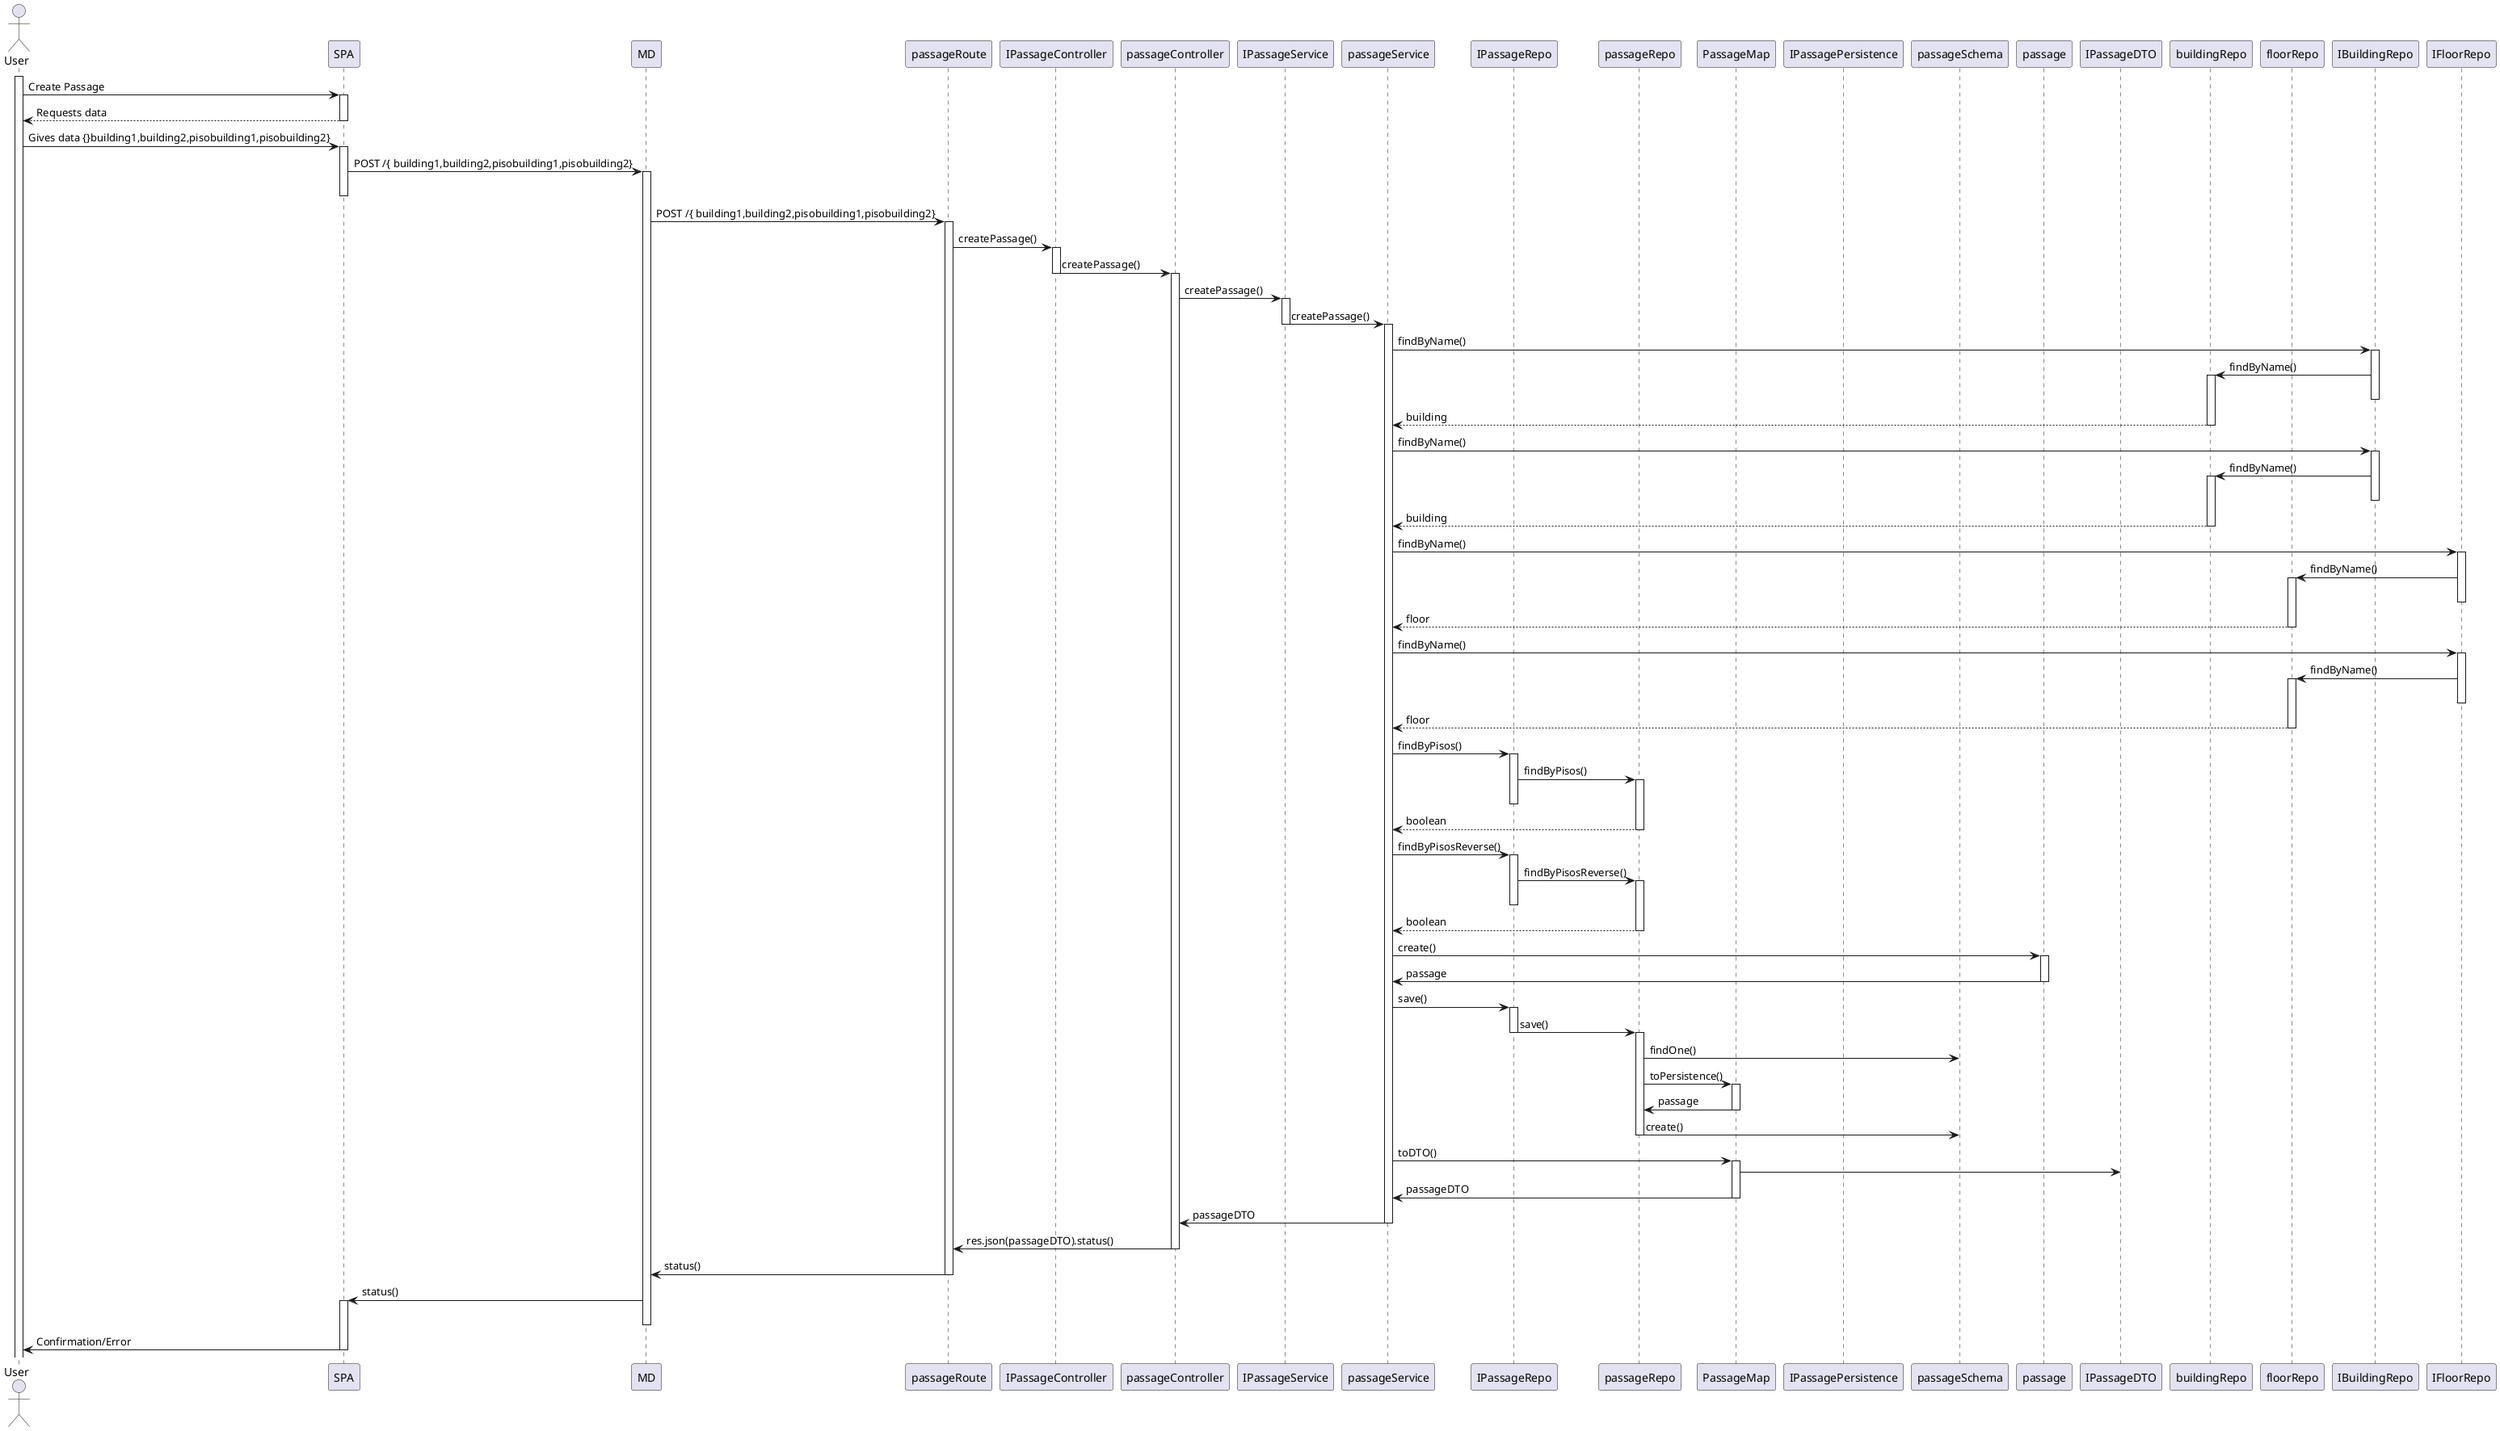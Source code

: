 @startuml
'https://plantuml.com/sequence-diagram

actor User
participant SPA
participant MD
participant passageRoute
participant IPassageController
participant passageController
participant IPassageService
participant passageService
participant IPassageRepo
participant passageRepo
participant PassageMap
participant IPassagePersistence
participant passageSchema
participant passage
participant IPassageDTO
participant buildingRepo
participant floorRepo

activate User
User ->SPA : Create Passage
activate SPA
SPA --> User : Requests data
deactivate SPA
User -> SPA : Gives data {}building1,building2,pisobuilding1,pisobuilding2}
activate SPA
SPA -> MD :POST /{ building1,building2,pisobuilding1,pisobuilding2}
activate MD
deactivate SPA
MD -> passageRoute: POST /{ building1,building2,pisobuilding1,pisobuilding2}
activate passageRoute
passageRoute -> IPassageController : createPassage()
activate IPassageController
IPassageController -> passageController :  createPassage()
deactivate IPassageController
activate passageController
passageController -> IPassageService : createPassage()
activate IPassageService
IPassageService -> passageService : createPassage()
deactivate IPassageService
activate passageService
passageService -> IBuildingRepo : findByName()
activate IBuildingRepo
IBuildingRepo -> buildingRepo : findByName()
activate buildingRepo
deactivate IBuildingRepo
buildingRepo --> passageService : building
deactivate buildingRepo
passageService -> IBuildingRepo : findByName()
activate IBuildingRepo
IBuildingRepo -> buildingRepo : findByName()
activate buildingRepo
deactivate IBuildingRepo
buildingRepo --> passageService : building
deactivate buildingRepo
passageService -> IFloorRepo : findByName()
activate IFloorRepo
IFloorRepo -> floorRepo: findByName()
activate floorRepo
deactivate IFloorRepo
floorRepo --> passageService : floor
deactivate floorRepo
passageService -> IFloorRepo : findByName()
activate IFloorRepo
IFloorRepo -> floorRepo: findByName()
activate floorRepo
deactivate IFloorRepo
floorRepo --> passageService : floor
deactivate floorRepo
passageService -> IPassageRepo : findByPisos()
activate IPassageRepo
IPassageRepo -> passageRepo : findByPisos()
activate passageRepo
deactivate IPassageRepo
passageRepo --> passageService : boolean
deactivate passageRepo
passageService -> IPassageRepo : findByPisosReverse()
activate IPassageRepo
IPassageRepo -> passageRepo : findByPisosReverse()
activate passageRepo
deactivate IPassageRepo
passageRepo --> passageService : boolean
deactivate passageRepo
passageService -> passage : create()
activate passage
passage -> passageService : passage
deactivate passage
passageService -> IPassageRepo: save()
activate IPassageRepo
IPassageRepo -> passageRepo : save()
deactivate IPassageRepo
activate passageRepo
passageRepo -> passageSchema : findOne()
passageRepo -> PassageMap : toPersistence()
activate PassageMap
PassageMap -> passageRepo : passage
deactivate PassageMap
passageRepo -> passageSchema: create()
deactivate passageRepo
passageService -> PassageMap : toDTO()
activate PassageMap
PassageMap -> IPassageDTO
PassageMap -> passageService : passageDTO
deactivate PassageMap
passageService -> passageController : passageDTO
deactivate passageService
passageController -> passageRoute : res.json(passageDTO).status()
deactivate passageController
passageRoute -> MD : status()
deactivate passageRoute
MD -> SPA: status()
activate SPA
deactivate MD
SPA -> User : Confirmation/Error
deactivate SPA
@enduml